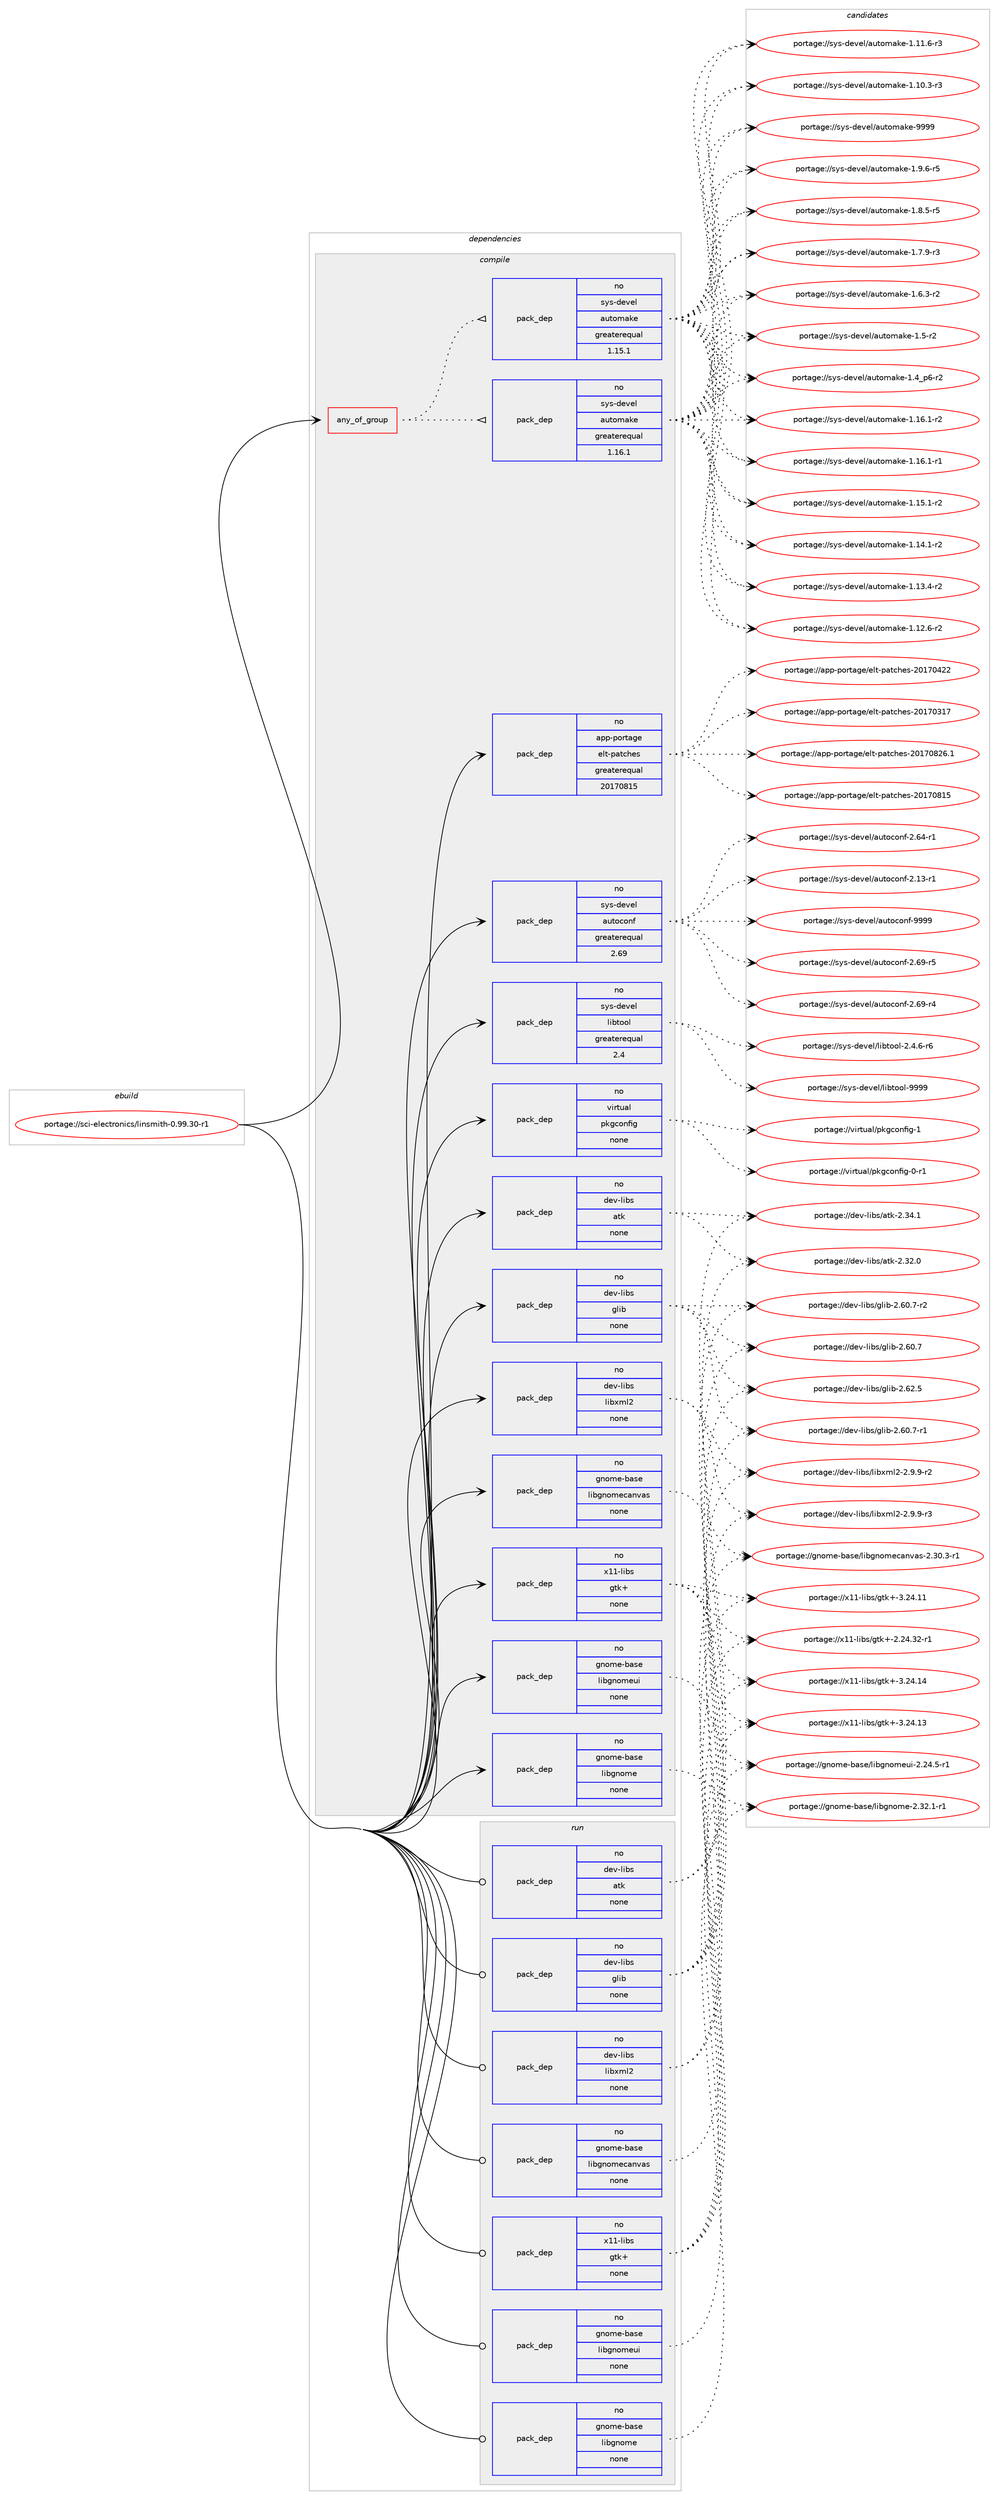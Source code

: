 digraph prolog {

# *************
# Graph options
# *************

newrank=true;
concentrate=true;
compound=true;
graph [rankdir=LR,fontname=Helvetica,fontsize=10,ranksep=1.5];#, ranksep=2.5, nodesep=0.2];
edge  [arrowhead=vee];
node  [fontname=Helvetica,fontsize=10];

# **********
# The ebuild
# **********

subgraph cluster_leftcol {
color=gray;
rank=same;
label=<<i>ebuild</i>>;
id [label="portage://sci-electronics/linsmith-0.99.30-r1", color=red, width=4, href="../sci-electronics/linsmith-0.99.30-r1.svg"];
}

# ****************
# The dependencies
# ****************

subgraph cluster_midcol {
color=gray;
label=<<i>dependencies</i>>;
subgraph cluster_compile {
fillcolor="#eeeeee";
style=filled;
label=<<i>compile</i>>;
subgraph any875 {
dependency41631 [label=<<TABLE BORDER="0" CELLBORDER="1" CELLSPACING="0" CELLPADDING="4"><TR><TD CELLPADDING="10">any_of_group</TD></TR></TABLE>>, shape=none, color=red];subgraph pack33177 {
dependency41632 [label=<<TABLE BORDER="0" CELLBORDER="1" CELLSPACING="0" CELLPADDING="4" WIDTH="220"><TR><TD ROWSPAN="6" CELLPADDING="30">pack_dep</TD></TR><TR><TD WIDTH="110">no</TD></TR><TR><TD>sys-devel</TD></TR><TR><TD>automake</TD></TR><TR><TD>greaterequal</TD></TR><TR><TD>1.16.1</TD></TR></TABLE>>, shape=none, color=blue];
}
dependency41631:e -> dependency41632:w [weight=20,style="dotted",arrowhead="oinv"];
subgraph pack33178 {
dependency41633 [label=<<TABLE BORDER="0" CELLBORDER="1" CELLSPACING="0" CELLPADDING="4" WIDTH="220"><TR><TD ROWSPAN="6" CELLPADDING="30">pack_dep</TD></TR><TR><TD WIDTH="110">no</TD></TR><TR><TD>sys-devel</TD></TR><TR><TD>automake</TD></TR><TR><TD>greaterequal</TD></TR><TR><TD>1.15.1</TD></TR></TABLE>>, shape=none, color=blue];
}
dependency41631:e -> dependency41633:w [weight=20,style="dotted",arrowhead="oinv"];
}
id:e -> dependency41631:w [weight=20,style="solid",arrowhead="vee"];
subgraph pack33179 {
dependency41634 [label=<<TABLE BORDER="0" CELLBORDER="1" CELLSPACING="0" CELLPADDING="4" WIDTH="220"><TR><TD ROWSPAN="6" CELLPADDING="30">pack_dep</TD></TR><TR><TD WIDTH="110">no</TD></TR><TR><TD>app-portage</TD></TR><TR><TD>elt-patches</TD></TR><TR><TD>greaterequal</TD></TR><TR><TD>20170815</TD></TR></TABLE>>, shape=none, color=blue];
}
id:e -> dependency41634:w [weight=20,style="solid",arrowhead="vee"];
subgraph pack33180 {
dependency41635 [label=<<TABLE BORDER="0" CELLBORDER="1" CELLSPACING="0" CELLPADDING="4" WIDTH="220"><TR><TD ROWSPAN="6" CELLPADDING="30">pack_dep</TD></TR><TR><TD WIDTH="110">no</TD></TR><TR><TD>dev-libs</TD></TR><TR><TD>atk</TD></TR><TR><TD>none</TD></TR><TR><TD></TD></TR></TABLE>>, shape=none, color=blue];
}
id:e -> dependency41635:w [weight=20,style="solid",arrowhead="vee"];
subgraph pack33181 {
dependency41636 [label=<<TABLE BORDER="0" CELLBORDER="1" CELLSPACING="0" CELLPADDING="4" WIDTH="220"><TR><TD ROWSPAN="6" CELLPADDING="30">pack_dep</TD></TR><TR><TD WIDTH="110">no</TD></TR><TR><TD>dev-libs</TD></TR><TR><TD>glib</TD></TR><TR><TD>none</TD></TR><TR><TD></TD></TR></TABLE>>, shape=none, color=blue];
}
id:e -> dependency41636:w [weight=20,style="solid",arrowhead="vee"];
subgraph pack33182 {
dependency41637 [label=<<TABLE BORDER="0" CELLBORDER="1" CELLSPACING="0" CELLPADDING="4" WIDTH="220"><TR><TD ROWSPAN="6" CELLPADDING="30">pack_dep</TD></TR><TR><TD WIDTH="110">no</TD></TR><TR><TD>dev-libs</TD></TR><TR><TD>libxml2</TD></TR><TR><TD>none</TD></TR><TR><TD></TD></TR></TABLE>>, shape=none, color=blue];
}
id:e -> dependency41637:w [weight=20,style="solid",arrowhead="vee"];
subgraph pack33183 {
dependency41638 [label=<<TABLE BORDER="0" CELLBORDER="1" CELLSPACING="0" CELLPADDING="4" WIDTH="220"><TR><TD ROWSPAN="6" CELLPADDING="30">pack_dep</TD></TR><TR><TD WIDTH="110">no</TD></TR><TR><TD>gnome-base</TD></TR><TR><TD>libgnome</TD></TR><TR><TD>none</TD></TR><TR><TD></TD></TR></TABLE>>, shape=none, color=blue];
}
id:e -> dependency41638:w [weight=20,style="solid",arrowhead="vee"];
subgraph pack33184 {
dependency41639 [label=<<TABLE BORDER="0" CELLBORDER="1" CELLSPACING="0" CELLPADDING="4" WIDTH="220"><TR><TD ROWSPAN="6" CELLPADDING="30">pack_dep</TD></TR><TR><TD WIDTH="110">no</TD></TR><TR><TD>gnome-base</TD></TR><TR><TD>libgnomecanvas</TD></TR><TR><TD>none</TD></TR><TR><TD></TD></TR></TABLE>>, shape=none, color=blue];
}
id:e -> dependency41639:w [weight=20,style="solid",arrowhead="vee"];
subgraph pack33185 {
dependency41640 [label=<<TABLE BORDER="0" CELLBORDER="1" CELLSPACING="0" CELLPADDING="4" WIDTH="220"><TR><TD ROWSPAN="6" CELLPADDING="30">pack_dep</TD></TR><TR><TD WIDTH="110">no</TD></TR><TR><TD>gnome-base</TD></TR><TR><TD>libgnomeui</TD></TR><TR><TD>none</TD></TR><TR><TD></TD></TR></TABLE>>, shape=none, color=blue];
}
id:e -> dependency41640:w [weight=20,style="solid",arrowhead="vee"];
subgraph pack33186 {
dependency41641 [label=<<TABLE BORDER="0" CELLBORDER="1" CELLSPACING="0" CELLPADDING="4" WIDTH="220"><TR><TD ROWSPAN="6" CELLPADDING="30">pack_dep</TD></TR><TR><TD WIDTH="110">no</TD></TR><TR><TD>sys-devel</TD></TR><TR><TD>autoconf</TD></TR><TR><TD>greaterequal</TD></TR><TR><TD>2.69</TD></TR></TABLE>>, shape=none, color=blue];
}
id:e -> dependency41641:w [weight=20,style="solid",arrowhead="vee"];
subgraph pack33187 {
dependency41642 [label=<<TABLE BORDER="0" CELLBORDER="1" CELLSPACING="0" CELLPADDING="4" WIDTH="220"><TR><TD ROWSPAN="6" CELLPADDING="30">pack_dep</TD></TR><TR><TD WIDTH="110">no</TD></TR><TR><TD>sys-devel</TD></TR><TR><TD>libtool</TD></TR><TR><TD>greaterequal</TD></TR><TR><TD>2.4</TD></TR></TABLE>>, shape=none, color=blue];
}
id:e -> dependency41642:w [weight=20,style="solid",arrowhead="vee"];
subgraph pack33188 {
dependency41643 [label=<<TABLE BORDER="0" CELLBORDER="1" CELLSPACING="0" CELLPADDING="4" WIDTH="220"><TR><TD ROWSPAN="6" CELLPADDING="30">pack_dep</TD></TR><TR><TD WIDTH="110">no</TD></TR><TR><TD>virtual</TD></TR><TR><TD>pkgconfig</TD></TR><TR><TD>none</TD></TR><TR><TD></TD></TR></TABLE>>, shape=none, color=blue];
}
id:e -> dependency41643:w [weight=20,style="solid",arrowhead="vee"];
subgraph pack33189 {
dependency41644 [label=<<TABLE BORDER="0" CELLBORDER="1" CELLSPACING="0" CELLPADDING="4" WIDTH="220"><TR><TD ROWSPAN="6" CELLPADDING="30">pack_dep</TD></TR><TR><TD WIDTH="110">no</TD></TR><TR><TD>x11-libs</TD></TR><TR><TD>gtk+</TD></TR><TR><TD>none</TD></TR><TR><TD></TD></TR></TABLE>>, shape=none, color=blue];
}
id:e -> dependency41644:w [weight=20,style="solid",arrowhead="vee"];
}
subgraph cluster_compileandrun {
fillcolor="#eeeeee";
style=filled;
label=<<i>compile and run</i>>;
}
subgraph cluster_run {
fillcolor="#eeeeee";
style=filled;
label=<<i>run</i>>;
subgraph pack33190 {
dependency41645 [label=<<TABLE BORDER="0" CELLBORDER="1" CELLSPACING="0" CELLPADDING="4" WIDTH="220"><TR><TD ROWSPAN="6" CELLPADDING="30">pack_dep</TD></TR><TR><TD WIDTH="110">no</TD></TR><TR><TD>dev-libs</TD></TR><TR><TD>atk</TD></TR><TR><TD>none</TD></TR><TR><TD></TD></TR></TABLE>>, shape=none, color=blue];
}
id:e -> dependency41645:w [weight=20,style="solid",arrowhead="odot"];
subgraph pack33191 {
dependency41646 [label=<<TABLE BORDER="0" CELLBORDER="1" CELLSPACING="0" CELLPADDING="4" WIDTH="220"><TR><TD ROWSPAN="6" CELLPADDING="30">pack_dep</TD></TR><TR><TD WIDTH="110">no</TD></TR><TR><TD>dev-libs</TD></TR><TR><TD>glib</TD></TR><TR><TD>none</TD></TR><TR><TD></TD></TR></TABLE>>, shape=none, color=blue];
}
id:e -> dependency41646:w [weight=20,style="solid",arrowhead="odot"];
subgraph pack33192 {
dependency41647 [label=<<TABLE BORDER="0" CELLBORDER="1" CELLSPACING="0" CELLPADDING="4" WIDTH="220"><TR><TD ROWSPAN="6" CELLPADDING="30">pack_dep</TD></TR><TR><TD WIDTH="110">no</TD></TR><TR><TD>dev-libs</TD></TR><TR><TD>libxml2</TD></TR><TR><TD>none</TD></TR><TR><TD></TD></TR></TABLE>>, shape=none, color=blue];
}
id:e -> dependency41647:w [weight=20,style="solid",arrowhead="odot"];
subgraph pack33193 {
dependency41648 [label=<<TABLE BORDER="0" CELLBORDER="1" CELLSPACING="0" CELLPADDING="4" WIDTH="220"><TR><TD ROWSPAN="6" CELLPADDING="30">pack_dep</TD></TR><TR><TD WIDTH="110">no</TD></TR><TR><TD>gnome-base</TD></TR><TR><TD>libgnome</TD></TR><TR><TD>none</TD></TR><TR><TD></TD></TR></TABLE>>, shape=none, color=blue];
}
id:e -> dependency41648:w [weight=20,style="solid",arrowhead="odot"];
subgraph pack33194 {
dependency41649 [label=<<TABLE BORDER="0" CELLBORDER="1" CELLSPACING="0" CELLPADDING="4" WIDTH="220"><TR><TD ROWSPAN="6" CELLPADDING="30">pack_dep</TD></TR><TR><TD WIDTH="110">no</TD></TR><TR><TD>gnome-base</TD></TR><TR><TD>libgnomecanvas</TD></TR><TR><TD>none</TD></TR><TR><TD></TD></TR></TABLE>>, shape=none, color=blue];
}
id:e -> dependency41649:w [weight=20,style="solid",arrowhead="odot"];
subgraph pack33195 {
dependency41650 [label=<<TABLE BORDER="0" CELLBORDER="1" CELLSPACING="0" CELLPADDING="4" WIDTH="220"><TR><TD ROWSPAN="6" CELLPADDING="30">pack_dep</TD></TR><TR><TD WIDTH="110">no</TD></TR><TR><TD>gnome-base</TD></TR><TR><TD>libgnomeui</TD></TR><TR><TD>none</TD></TR><TR><TD></TD></TR></TABLE>>, shape=none, color=blue];
}
id:e -> dependency41650:w [weight=20,style="solid",arrowhead="odot"];
subgraph pack33196 {
dependency41651 [label=<<TABLE BORDER="0" CELLBORDER="1" CELLSPACING="0" CELLPADDING="4" WIDTH="220"><TR><TD ROWSPAN="6" CELLPADDING="30">pack_dep</TD></TR><TR><TD WIDTH="110">no</TD></TR><TR><TD>x11-libs</TD></TR><TR><TD>gtk+</TD></TR><TR><TD>none</TD></TR><TR><TD></TD></TR></TABLE>>, shape=none, color=blue];
}
id:e -> dependency41651:w [weight=20,style="solid",arrowhead="odot"];
}
}

# **************
# The candidates
# **************

subgraph cluster_choices {
rank=same;
color=gray;
label=<<i>candidates</i>>;

subgraph choice33177 {
color=black;
nodesep=1;
choice115121115451001011181011084797117116111109971071014557575757 [label="portage://sys-devel/automake-9999", color=red, width=4,href="../sys-devel/automake-9999.svg"];
choice115121115451001011181011084797117116111109971071014549465746544511453 [label="portage://sys-devel/automake-1.9.6-r5", color=red, width=4,href="../sys-devel/automake-1.9.6-r5.svg"];
choice115121115451001011181011084797117116111109971071014549465646534511453 [label="portage://sys-devel/automake-1.8.5-r5", color=red, width=4,href="../sys-devel/automake-1.8.5-r5.svg"];
choice115121115451001011181011084797117116111109971071014549465546574511451 [label="portage://sys-devel/automake-1.7.9-r3", color=red, width=4,href="../sys-devel/automake-1.7.9-r3.svg"];
choice115121115451001011181011084797117116111109971071014549465446514511450 [label="portage://sys-devel/automake-1.6.3-r2", color=red, width=4,href="../sys-devel/automake-1.6.3-r2.svg"];
choice11512111545100101118101108479711711611110997107101454946534511450 [label="portage://sys-devel/automake-1.5-r2", color=red, width=4,href="../sys-devel/automake-1.5-r2.svg"];
choice115121115451001011181011084797117116111109971071014549465295112544511450 [label="portage://sys-devel/automake-1.4_p6-r2", color=red, width=4,href="../sys-devel/automake-1.4_p6-r2.svg"];
choice11512111545100101118101108479711711611110997107101454946495446494511450 [label="portage://sys-devel/automake-1.16.1-r2", color=red, width=4,href="../sys-devel/automake-1.16.1-r2.svg"];
choice11512111545100101118101108479711711611110997107101454946495446494511449 [label="portage://sys-devel/automake-1.16.1-r1", color=red, width=4,href="../sys-devel/automake-1.16.1-r1.svg"];
choice11512111545100101118101108479711711611110997107101454946495346494511450 [label="portage://sys-devel/automake-1.15.1-r2", color=red, width=4,href="../sys-devel/automake-1.15.1-r2.svg"];
choice11512111545100101118101108479711711611110997107101454946495246494511450 [label="portage://sys-devel/automake-1.14.1-r2", color=red, width=4,href="../sys-devel/automake-1.14.1-r2.svg"];
choice11512111545100101118101108479711711611110997107101454946495146524511450 [label="portage://sys-devel/automake-1.13.4-r2", color=red, width=4,href="../sys-devel/automake-1.13.4-r2.svg"];
choice11512111545100101118101108479711711611110997107101454946495046544511450 [label="portage://sys-devel/automake-1.12.6-r2", color=red, width=4,href="../sys-devel/automake-1.12.6-r2.svg"];
choice11512111545100101118101108479711711611110997107101454946494946544511451 [label="portage://sys-devel/automake-1.11.6-r3", color=red, width=4,href="../sys-devel/automake-1.11.6-r3.svg"];
choice11512111545100101118101108479711711611110997107101454946494846514511451 [label="portage://sys-devel/automake-1.10.3-r3", color=red, width=4,href="../sys-devel/automake-1.10.3-r3.svg"];
dependency41632:e -> choice115121115451001011181011084797117116111109971071014557575757:w [style=dotted,weight="100"];
dependency41632:e -> choice115121115451001011181011084797117116111109971071014549465746544511453:w [style=dotted,weight="100"];
dependency41632:e -> choice115121115451001011181011084797117116111109971071014549465646534511453:w [style=dotted,weight="100"];
dependency41632:e -> choice115121115451001011181011084797117116111109971071014549465546574511451:w [style=dotted,weight="100"];
dependency41632:e -> choice115121115451001011181011084797117116111109971071014549465446514511450:w [style=dotted,weight="100"];
dependency41632:e -> choice11512111545100101118101108479711711611110997107101454946534511450:w [style=dotted,weight="100"];
dependency41632:e -> choice115121115451001011181011084797117116111109971071014549465295112544511450:w [style=dotted,weight="100"];
dependency41632:e -> choice11512111545100101118101108479711711611110997107101454946495446494511450:w [style=dotted,weight="100"];
dependency41632:e -> choice11512111545100101118101108479711711611110997107101454946495446494511449:w [style=dotted,weight="100"];
dependency41632:e -> choice11512111545100101118101108479711711611110997107101454946495346494511450:w [style=dotted,weight="100"];
dependency41632:e -> choice11512111545100101118101108479711711611110997107101454946495246494511450:w [style=dotted,weight="100"];
dependency41632:e -> choice11512111545100101118101108479711711611110997107101454946495146524511450:w [style=dotted,weight="100"];
dependency41632:e -> choice11512111545100101118101108479711711611110997107101454946495046544511450:w [style=dotted,weight="100"];
dependency41632:e -> choice11512111545100101118101108479711711611110997107101454946494946544511451:w [style=dotted,weight="100"];
dependency41632:e -> choice11512111545100101118101108479711711611110997107101454946494846514511451:w [style=dotted,weight="100"];
}
subgraph choice33178 {
color=black;
nodesep=1;
choice115121115451001011181011084797117116111109971071014557575757 [label="portage://sys-devel/automake-9999", color=red, width=4,href="../sys-devel/automake-9999.svg"];
choice115121115451001011181011084797117116111109971071014549465746544511453 [label="portage://sys-devel/automake-1.9.6-r5", color=red, width=4,href="../sys-devel/automake-1.9.6-r5.svg"];
choice115121115451001011181011084797117116111109971071014549465646534511453 [label="portage://sys-devel/automake-1.8.5-r5", color=red, width=4,href="../sys-devel/automake-1.8.5-r5.svg"];
choice115121115451001011181011084797117116111109971071014549465546574511451 [label="portage://sys-devel/automake-1.7.9-r3", color=red, width=4,href="../sys-devel/automake-1.7.9-r3.svg"];
choice115121115451001011181011084797117116111109971071014549465446514511450 [label="portage://sys-devel/automake-1.6.3-r2", color=red, width=4,href="../sys-devel/automake-1.6.3-r2.svg"];
choice11512111545100101118101108479711711611110997107101454946534511450 [label="portage://sys-devel/automake-1.5-r2", color=red, width=4,href="../sys-devel/automake-1.5-r2.svg"];
choice115121115451001011181011084797117116111109971071014549465295112544511450 [label="portage://sys-devel/automake-1.4_p6-r2", color=red, width=4,href="../sys-devel/automake-1.4_p6-r2.svg"];
choice11512111545100101118101108479711711611110997107101454946495446494511450 [label="portage://sys-devel/automake-1.16.1-r2", color=red, width=4,href="../sys-devel/automake-1.16.1-r2.svg"];
choice11512111545100101118101108479711711611110997107101454946495446494511449 [label="portage://sys-devel/automake-1.16.1-r1", color=red, width=4,href="../sys-devel/automake-1.16.1-r1.svg"];
choice11512111545100101118101108479711711611110997107101454946495346494511450 [label="portage://sys-devel/automake-1.15.1-r2", color=red, width=4,href="../sys-devel/automake-1.15.1-r2.svg"];
choice11512111545100101118101108479711711611110997107101454946495246494511450 [label="portage://sys-devel/automake-1.14.1-r2", color=red, width=4,href="../sys-devel/automake-1.14.1-r2.svg"];
choice11512111545100101118101108479711711611110997107101454946495146524511450 [label="portage://sys-devel/automake-1.13.4-r2", color=red, width=4,href="../sys-devel/automake-1.13.4-r2.svg"];
choice11512111545100101118101108479711711611110997107101454946495046544511450 [label="portage://sys-devel/automake-1.12.6-r2", color=red, width=4,href="../sys-devel/automake-1.12.6-r2.svg"];
choice11512111545100101118101108479711711611110997107101454946494946544511451 [label="portage://sys-devel/automake-1.11.6-r3", color=red, width=4,href="../sys-devel/automake-1.11.6-r3.svg"];
choice11512111545100101118101108479711711611110997107101454946494846514511451 [label="portage://sys-devel/automake-1.10.3-r3", color=red, width=4,href="../sys-devel/automake-1.10.3-r3.svg"];
dependency41633:e -> choice115121115451001011181011084797117116111109971071014557575757:w [style=dotted,weight="100"];
dependency41633:e -> choice115121115451001011181011084797117116111109971071014549465746544511453:w [style=dotted,weight="100"];
dependency41633:e -> choice115121115451001011181011084797117116111109971071014549465646534511453:w [style=dotted,weight="100"];
dependency41633:e -> choice115121115451001011181011084797117116111109971071014549465546574511451:w [style=dotted,weight="100"];
dependency41633:e -> choice115121115451001011181011084797117116111109971071014549465446514511450:w [style=dotted,weight="100"];
dependency41633:e -> choice11512111545100101118101108479711711611110997107101454946534511450:w [style=dotted,weight="100"];
dependency41633:e -> choice115121115451001011181011084797117116111109971071014549465295112544511450:w [style=dotted,weight="100"];
dependency41633:e -> choice11512111545100101118101108479711711611110997107101454946495446494511450:w [style=dotted,weight="100"];
dependency41633:e -> choice11512111545100101118101108479711711611110997107101454946495446494511449:w [style=dotted,weight="100"];
dependency41633:e -> choice11512111545100101118101108479711711611110997107101454946495346494511450:w [style=dotted,weight="100"];
dependency41633:e -> choice11512111545100101118101108479711711611110997107101454946495246494511450:w [style=dotted,weight="100"];
dependency41633:e -> choice11512111545100101118101108479711711611110997107101454946495146524511450:w [style=dotted,weight="100"];
dependency41633:e -> choice11512111545100101118101108479711711611110997107101454946495046544511450:w [style=dotted,weight="100"];
dependency41633:e -> choice11512111545100101118101108479711711611110997107101454946494946544511451:w [style=dotted,weight="100"];
dependency41633:e -> choice11512111545100101118101108479711711611110997107101454946494846514511451:w [style=dotted,weight="100"];
}
subgraph choice33179 {
color=black;
nodesep=1;
choice971121124511211111411697103101471011081164511297116991041011154550484955485650544649 [label="portage://app-portage/elt-patches-20170826.1", color=red, width=4,href="../app-portage/elt-patches-20170826.1.svg"];
choice97112112451121111141169710310147101108116451129711699104101115455048495548564953 [label="portage://app-portage/elt-patches-20170815", color=red, width=4,href="../app-portage/elt-patches-20170815.svg"];
choice97112112451121111141169710310147101108116451129711699104101115455048495548525050 [label="portage://app-portage/elt-patches-20170422", color=red, width=4,href="../app-portage/elt-patches-20170422.svg"];
choice97112112451121111141169710310147101108116451129711699104101115455048495548514955 [label="portage://app-portage/elt-patches-20170317", color=red, width=4,href="../app-portage/elt-patches-20170317.svg"];
dependency41634:e -> choice971121124511211111411697103101471011081164511297116991041011154550484955485650544649:w [style=dotted,weight="100"];
dependency41634:e -> choice97112112451121111141169710310147101108116451129711699104101115455048495548564953:w [style=dotted,weight="100"];
dependency41634:e -> choice97112112451121111141169710310147101108116451129711699104101115455048495548525050:w [style=dotted,weight="100"];
dependency41634:e -> choice97112112451121111141169710310147101108116451129711699104101115455048495548514955:w [style=dotted,weight="100"];
}
subgraph choice33180 {
color=black;
nodesep=1;
choice1001011184510810598115479711610745504651524649 [label="portage://dev-libs/atk-2.34.1", color=red, width=4,href="../dev-libs/atk-2.34.1.svg"];
choice1001011184510810598115479711610745504651504648 [label="portage://dev-libs/atk-2.32.0", color=red, width=4,href="../dev-libs/atk-2.32.0.svg"];
dependency41635:e -> choice1001011184510810598115479711610745504651524649:w [style=dotted,weight="100"];
dependency41635:e -> choice1001011184510810598115479711610745504651504648:w [style=dotted,weight="100"];
}
subgraph choice33181 {
color=black;
nodesep=1;
choice1001011184510810598115471031081059845504654504653 [label="portage://dev-libs/glib-2.62.5", color=red, width=4,href="../dev-libs/glib-2.62.5.svg"];
choice10010111845108105981154710310810598455046544846554511450 [label="portage://dev-libs/glib-2.60.7-r2", color=red, width=4,href="../dev-libs/glib-2.60.7-r2.svg"];
choice10010111845108105981154710310810598455046544846554511449 [label="portage://dev-libs/glib-2.60.7-r1", color=red, width=4,href="../dev-libs/glib-2.60.7-r1.svg"];
choice1001011184510810598115471031081059845504654484655 [label="portage://dev-libs/glib-2.60.7", color=red, width=4,href="../dev-libs/glib-2.60.7.svg"];
dependency41636:e -> choice1001011184510810598115471031081059845504654504653:w [style=dotted,weight="100"];
dependency41636:e -> choice10010111845108105981154710310810598455046544846554511450:w [style=dotted,weight="100"];
dependency41636:e -> choice10010111845108105981154710310810598455046544846554511449:w [style=dotted,weight="100"];
dependency41636:e -> choice1001011184510810598115471031081059845504654484655:w [style=dotted,weight="100"];
}
subgraph choice33182 {
color=black;
nodesep=1;
choice10010111845108105981154710810598120109108504550465746574511451 [label="portage://dev-libs/libxml2-2.9.9-r3", color=red, width=4,href="../dev-libs/libxml2-2.9.9-r3.svg"];
choice10010111845108105981154710810598120109108504550465746574511450 [label="portage://dev-libs/libxml2-2.9.9-r2", color=red, width=4,href="../dev-libs/libxml2-2.9.9-r2.svg"];
dependency41637:e -> choice10010111845108105981154710810598120109108504550465746574511451:w [style=dotted,weight="100"];
dependency41637:e -> choice10010111845108105981154710810598120109108504550465746574511450:w [style=dotted,weight="100"];
}
subgraph choice33183 {
color=black;
nodesep=1;
choice1031101111091014598971151014710810598103110111109101455046515046494511449 [label="portage://gnome-base/libgnome-2.32.1-r1", color=red, width=4,href="../gnome-base/libgnome-2.32.1-r1.svg"];
dependency41638:e -> choice1031101111091014598971151014710810598103110111109101455046515046494511449:w [style=dotted,weight="100"];
}
subgraph choice33184 {
color=black;
nodesep=1;
choice1031101111091014598971151014710810598103110111109101999711011897115455046514846514511449 [label="portage://gnome-base/libgnomecanvas-2.30.3-r1", color=red, width=4,href="../gnome-base/libgnomecanvas-2.30.3-r1.svg"];
dependency41639:e -> choice1031101111091014598971151014710810598103110111109101999711011897115455046514846514511449:w [style=dotted,weight="100"];
}
subgraph choice33185 {
color=black;
nodesep=1;
choice1031101111091014598971151014710810598103110111109101117105455046505246534511449 [label="portage://gnome-base/libgnomeui-2.24.5-r1", color=red, width=4,href="../gnome-base/libgnomeui-2.24.5-r1.svg"];
dependency41640:e -> choice1031101111091014598971151014710810598103110111109101117105455046505246534511449:w [style=dotted,weight="100"];
}
subgraph choice33186 {
color=black;
nodesep=1;
choice115121115451001011181011084797117116111991111101024557575757 [label="portage://sys-devel/autoconf-9999", color=red, width=4,href="../sys-devel/autoconf-9999.svg"];
choice1151211154510010111810110847971171161119911111010245504654574511453 [label="portage://sys-devel/autoconf-2.69-r5", color=red, width=4,href="../sys-devel/autoconf-2.69-r5.svg"];
choice1151211154510010111810110847971171161119911111010245504654574511452 [label="portage://sys-devel/autoconf-2.69-r4", color=red, width=4,href="../sys-devel/autoconf-2.69-r4.svg"];
choice1151211154510010111810110847971171161119911111010245504654524511449 [label="portage://sys-devel/autoconf-2.64-r1", color=red, width=4,href="../sys-devel/autoconf-2.64-r1.svg"];
choice1151211154510010111810110847971171161119911111010245504649514511449 [label="portage://sys-devel/autoconf-2.13-r1", color=red, width=4,href="../sys-devel/autoconf-2.13-r1.svg"];
dependency41641:e -> choice115121115451001011181011084797117116111991111101024557575757:w [style=dotted,weight="100"];
dependency41641:e -> choice1151211154510010111810110847971171161119911111010245504654574511453:w [style=dotted,weight="100"];
dependency41641:e -> choice1151211154510010111810110847971171161119911111010245504654574511452:w [style=dotted,weight="100"];
dependency41641:e -> choice1151211154510010111810110847971171161119911111010245504654524511449:w [style=dotted,weight="100"];
dependency41641:e -> choice1151211154510010111810110847971171161119911111010245504649514511449:w [style=dotted,weight="100"];
}
subgraph choice33187 {
color=black;
nodesep=1;
choice1151211154510010111810110847108105981161111111084557575757 [label="portage://sys-devel/libtool-9999", color=red, width=4,href="../sys-devel/libtool-9999.svg"];
choice1151211154510010111810110847108105981161111111084550465246544511454 [label="portage://sys-devel/libtool-2.4.6-r6", color=red, width=4,href="../sys-devel/libtool-2.4.6-r6.svg"];
dependency41642:e -> choice1151211154510010111810110847108105981161111111084557575757:w [style=dotted,weight="100"];
dependency41642:e -> choice1151211154510010111810110847108105981161111111084550465246544511454:w [style=dotted,weight="100"];
}
subgraph choice33188 {
color=black;
nodesep=1;
choice1181051141161179710847112107103991111101021051034549 [label="portage://virtual/pkgconfig-1", color=red, width=4,href="../virtual/pkgconfig-1.svg"];
choice11810511411611797108471121071039911111010210510345484511449 [label="portage://virtual/pkgconfig-0-r1", color=red, width=4,href="../virtual/pkgconfig-0-r1.svg"];
dependency41643:e -> choice1181051141161179710847112107103991111101021051034549:w [style=dotted,weight="100"];
dependency41643:e -> choice11810511411611797108471121071039911111010210510345484511449:w [style=dotted,weight="100"];
}
subgraph choice33189 {
color=black;
nodesep=1;
choice1204949451081059811547103116107434551465052464952 [label="portage://x11-libs/gtk+-3.24.14", color=red, width=4,href="../x11-libs/gtk+-3.24.14.svg"];
choice1204949451081059811547103116107434551465052464951 [label="portage://x11-libs/gtk+-3.24.13", color=red, width=4,href="../x11-libs/gtk+-3.24.13.svg"];
choice1204949451081059811547103116107434551465052464949 [label="portage://x11-libs/gtk+-3.24.11", color=red, width=4,href="../x11-libs/gtk+-3.24.11.svg"];
choice12049494510810598115471031161074345504650524651504511449 [label="portage://x11-libs/gtk+-2.24.32-r1", color=red, width=4,href="../x11-libs/gtk+-2.24.32-r1.svg"];
dependency41644:e -> choice1204949451081059811547103116107434551465052464952:w [style=dotted,weight="100"];
dependency41644:e -> choice1204949451081059811547103116107434551465052464951:w [style=dotted,weight="100"];
dependency41644:e -> choice1204949451081059811547103116107434551465052464949:w [style=dotted,weight="100"];
dependency41644:e -> choice12049494510810598115471031161074345504650524651504511449:w [style=dotted,weight="100"];
}
subgraph choice33190 {
color=black;
nodesep=1;
choice1001011184510810598115479711610745504651524649 [label="portage://dev-libs/atk-2.34.1", color=red, width=4,href="../dev-libs/atk-2.34.1.svg"];
choice1001011184510810598115479711610745504651504648 [label="portage://dev-libs/atk-2.32.0", color=red, width=4,href="../dev-libs/atk-2.32.0.svg"];
dependency41645:e -> choice1001011184510810598115479711610745504651524649:w [style=dotted,weight="100"];
dependency41645:e -> choice1001011184510810598115479711610745504651504648:w [style=dotted,weight="100"];
}
subgraph choice33191 {
color=black;
nodesep=1;
choice1001011184510810598115471031081059845504654504653 [label="portage://dev-libs/glib-2.62.5", color=red, width=4,href="../dev-libs/glib-2.62.5.svg"];
choice10010111845108105981154710310810598455046544846554511450 [label="portage://dev-libs/glib-2.60.7-r2", color=red, width=4,href="../dev-libs/glib-2.60.7-r2.svg"];
choice10010111845108105981154710310810598455046544846554511449 [label="portage://dev-libs/glib-2.60.7-r1", color=red, width=4,href="../dev-libs/glib-2.60.7-r1.svg"];
choice1001011184510810598115471031081059845504654484655 [label="portage://dev-libs/glib-2.60.7", color=red, width=4,href="../dev-libs/glib-2.60.7.svg"];
dependency41646:e -> choice1001011184510810598115471031081059845504654504653:w [style=dotted,weight="100"];
dependency41646:e -> choice10010111845108105981154710310810598455046544846554511450:w [style=dotted,weight="100"];
dependency41646:e -> choice10010111845108105981154710310810598455046544846554511449:w [style=dotted,weight="100"];
dependency41646:e -> choice1001011184510810598115471031081059845504654484655:w [style=dotted,weight="100"];
}
subgraph choice33192 {
color=black;
nodesep=1;
choice10010111845108105981154710810598120109108504550465746574511451 [label="portage://dev-libs/libxml2-2.9.9-r3", color=red, width=4,href="../dev-libs/libxml2-2.9.9-r3.svg"];
choice10010111845108105981154710810598120109108504550465746574511450 [label="portage://dev-libs/libxml2-2.9.9-r2", color=red, width=4,href="../dev-libs/libxml2-2.9.9-r2.svg"];
dependency41647:e -> choice10010111845108105981154710810598120109108504550465746574511451:w [style=dotted,weight="100"];
dependency41647:e -> choice10010111845108105981154710810598120109108504550465746574511450:w [style=dotted,weight="100"];
}
subgraph choice33193 {
color=black;
nodesep=1;
choice1031101111091014598971151014710810598103110111109101455046515046494511449 [label="portage://gnome-base/libgnome-2.32.1-r1", color=red, width=4,href="../gnome-base/libgnome-2.32.1-r1.svg"];
dependency41648:e -> choice1031101111091014598971151014710810598103110111109101455046515046494511449:w [style=dotted,weight="100"];
}
subgraph choice33194 {
color=black;
nodesep=1;
choice1031101111091014598971151014710810598103110111109101999711011897115455046514846514511449 [label="portage://gnome-base/libgnomecanvas-2.30.3-r1", color=red, width=4,href="../gnome-base/libgnomecanvas-2.30.3-r1.svg"];
dependency41649:e -> choice1031101111091014598971151014710810598103110111109101999711011897115455046514846514511449:w [style=dotted,weight="100"];
}
subgraph choice33195 {
color=black;
nodesep=1;
choice1031101111091014598971151014710810598103110111109101117105455046505246534511449 [label="portage://gnome-base/libgnomeui-2.24.5-r1", color=red, width=4,href="../gnome-base/libgnomeui-2.24.5-r1.svg"];
dependency41650:e -> choice1031101111091014598971151014710810598103110111109101117105455046505246534511449:w [style=dotted,weight="100"];
}
subgraph choice33196 {
color=black;
nodesep=1;
choice1204949451081059811547103116107434551465052464952 [label="portage://x11-libs/gtk+-3.24.14", color=red, width=4,href="../x11-libs/gtk+-3.24.14.svg"];
choice1204949451081059811547103116107434551465052464951 [label="portage://x11-libs/gtk+-3.24.13", color=red, width=4,href="../x11-libs/gtk+-3.24.13.svg"];
choice1204949451081059811547103116107434551465052464949 [label="portage://x11-libs/gtk+-3.24.11", color=red, width=4,href="../x11-libs/gtk+-3.24.11.svg"];
choice12049494510810598115471031161074345504650524651504511449 [label="portage://x11-libs/gtk+-2.24.32-r1", color=red, width=4,href="../x11-libs/gtk+-2.24.32-r1.svg"];
dependency41651:e -> choice1204949451081059811547103116107434551465052464952:w [style=dotted,weight="100"];
dependency41651:e -> choice1204949451081059811547103116107434551465052464951:w [style=dotted,weight="100"];
dependency41651:e -> choice1204949451081059811547103116107434551465052464949:w [style=dotted,weight="100"];
dependency41651:e -> choice12049494510810598115471031161074345504650524651504511449:w [style=dotted,weight="100"];
}
}

}
